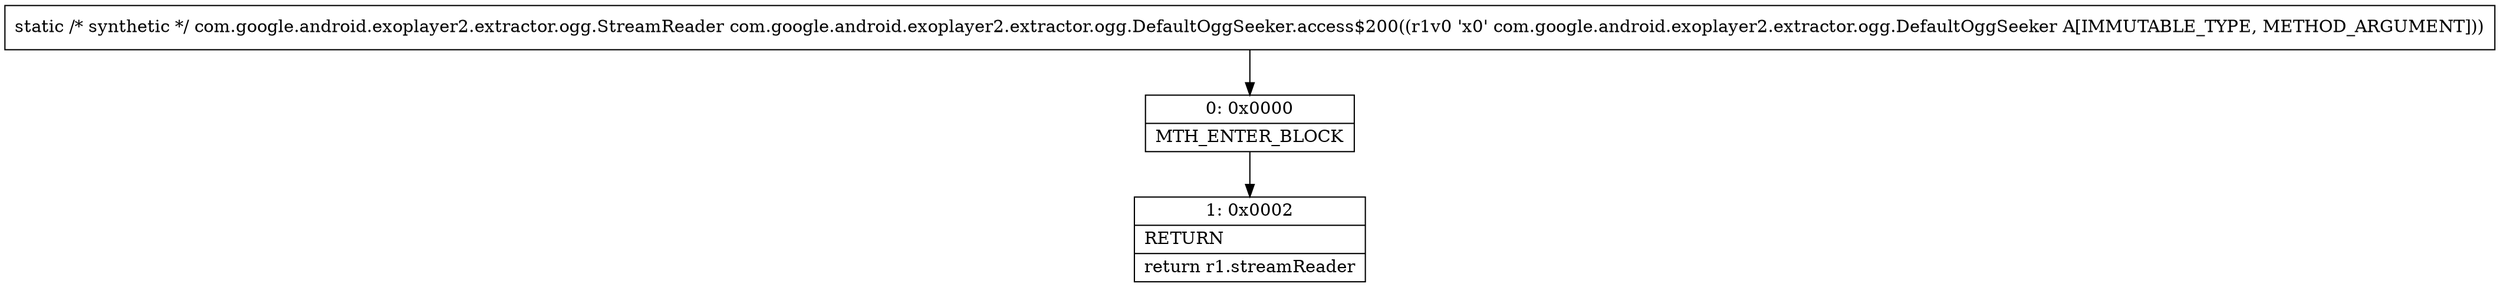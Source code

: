 digraph "CFG forcom.google.android.exoplayer2.extractor.ogg.DefaultOggSeeker.access$200(Lcom\/google\/android\/exoplayer2\/extractor\/ogg\/DefaultOggSeeker;)Lcom\/google\/android\/exoplayer2\/extractor\/ogg\/StreamReader;" {
Node_0 [shape=record,label="{0\:\ 0x0000|MTH_ENTER_BLOCK\l}"];
Node_1 [shape=record,label="{1\:\ 0x0002|RETURN\l|return r1.streamReader\l}"];
MethodNode[shape=record,label="{static \/* synthetic *\/ com.google.android.exoplayer2.extractor.ogg.StreamReader com.google.android.exoplayer2.extractor.ogg.DefaultOggSeeker.access$200((r1v0 'x0' com.google.android.exoplayer2.extractor.ogg.DefaultOggSeeker A[IMMUTABLE_TYPE, METHOD_ARGUMENT])) }"];
MethodNode -> Node_0;
Node_0 -> Node_1;
}

